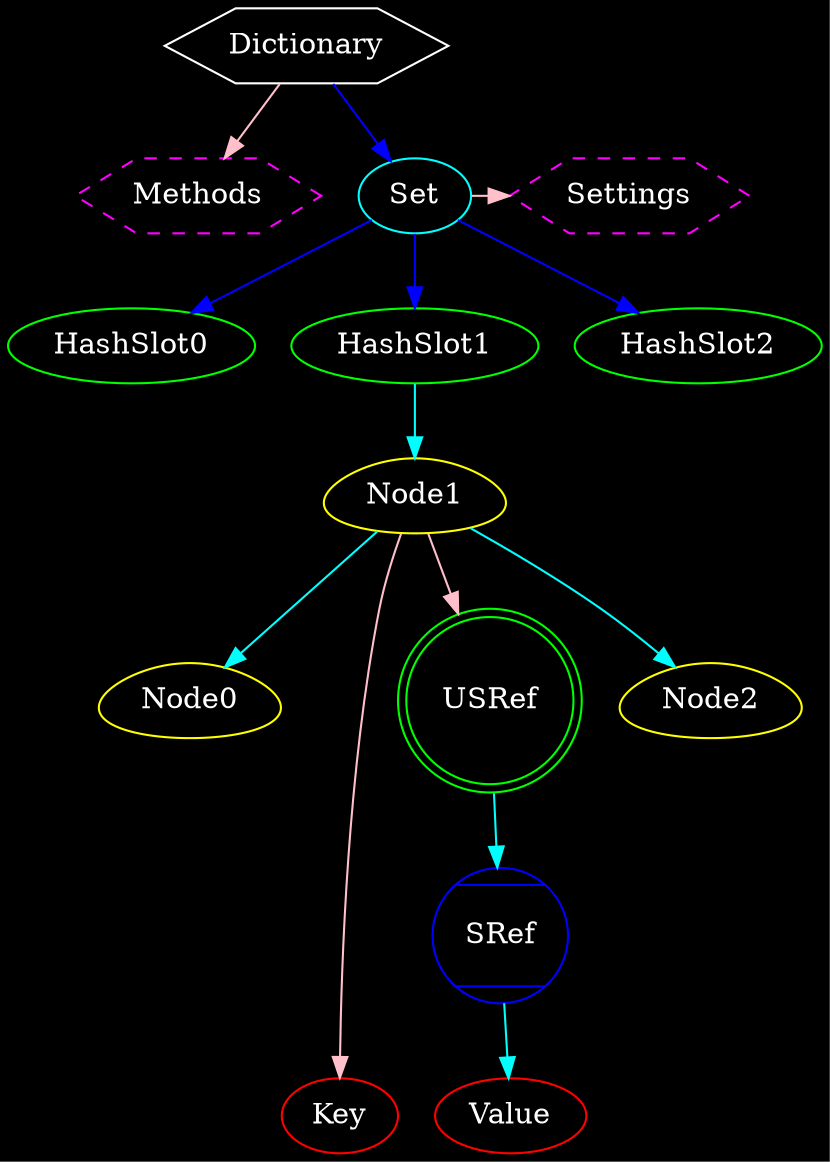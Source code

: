 digraph overview {
    ordering=out
    bgcolor=black
    node [color=white,fontcolor=white,shape=hexagon]

    Dictionary [shape=hexagon]

    node [color=magenta,style=dashed]
    Methods
    Settings
    Set [color=cyan,shape=oval,style=solid]
    {rank=same; Settings Methods Set}

    node [shape=oval]
    edge [color=pink]
    Set->Settings

    edge [color=pink]
    Dictionary->Methods

    node [color=green,style=solid]
    edge [color=blue]
    Dictionary->Set

    edge [color=blue]
    node [color=green,fontcolor=white]
    Set->HashSlot0
    Set->HashSlot1
    Set->HashSlot2

    node [color=yellow,fontcolor=white]
    edge [color=cyan]
    HashSlot1->Node1

    Node1 [shape=egg]
    Node0 [shape=egg]
    Key   [color=red]
    USRef [color=green,shape=doublecircle]
    Node2 [shape=egg]

    Node1->Node0
    Node1->Key   [color=pink]
    Node1->USRef [color=pink]
    Node1->Node2

    SRef  [color=blue,shape=Mcircle]
    Value [color=red]

    USRef->SRef
    SRef->Value

    {rank=same; HashSlot0 HashSlot1 HashSlot2}
    {rank=same; Node0 Node2}
    {rank=sink; Key Value}
}
